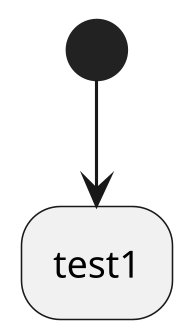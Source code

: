 {
  "sha1": "bz07m9g152h95k75q98ixuypg8jcdus",
  "insertion": {
    "when": "2024-05-30T20:48:22.187Z",
    "user": "plantuml@gmail.com"
  }
}
@startuml
skinparam dpi 300
(*) --> test1
@enduml
